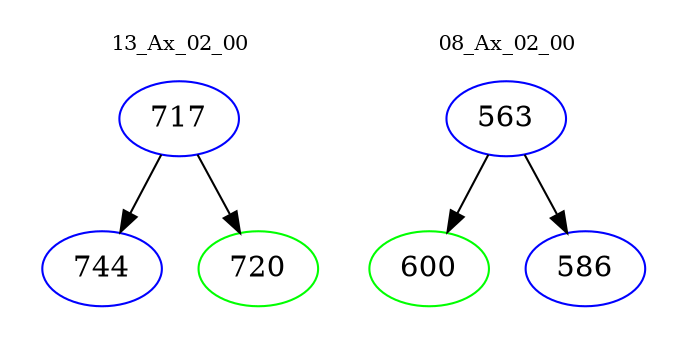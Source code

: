 digraph{
subgraph cluster_0 {
color = white
label = "13_Ax_02_00";
fontsize=10;
T0_717 [label="717", color="blue"]
T0_717 -> T0_744 [color="black"]
T0_744 [label="744", color="blue"]
T0_717 -> T0_720 [color="black"]
T0_720 [label="720", color="green"]
}
subgraph cluster_1 {
color = white
label = "08_Ax_02_00";
fontsize=10;
T1_563 [label="563", color="blue"]
T1_563 -> T1_600 [color="black"]
T1_600 [label="600", color="green"]
T1_563 -> T1_586 [color="black"]
T1_586 [label="586", color="blue"]
}
}
